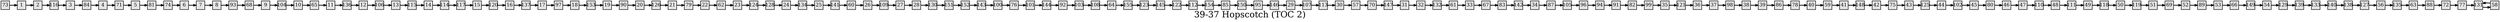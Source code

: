 digraph g{
  graph [ label="39-37 Hopscotch (TOC 2)" rankdir=LR, ordering=out, fontsize=36, nodesep="0.35", ranksep="0.45"];
  node  [shape=rect, penwidth=2, fontsize=20, style=filled, fillcolor=grey90, margin="0,0", labelfloat=true, regular=true, fixedsize=true];
  edge  [labelfloat=true, penwidth=3, fontsize=12];
  // ---;
  // group  : Katz;
  // id     : 39-37;
  // gbid   : 9161;
  // series : Miscellaneous Works by Julio Cortazar;
  // title  : Hopscotch;
  // author : Julio Cortazar;
  // credit:;
  // - name : Jeremy Douglass;
  // role : encoder;
  // date : 2017-09-28;
  // - name : Jeremy Douglass;
  // role : editor;
  // date : 2018-04-28;
  // render:;
  // - name   : small;
  // styles : gvStyles-small.txt;
  // engine : dot;
  // comment: >;
  // (based on data collected ~2012-13);
  // ---;
  
  // From | To | Label;
  
  73 -> 1;
  1 -> 2;
  2 -> 116;
  116 -> 3;
  3 -> 84;
  84 -> 4;
  4 -> 71;
  71 -> 5;
  5 -> 81;
  81 -> 74;
  74 -> 6;
  6 -> 7;
  7 -> 8;
  8 -> 93;
  93 -> 68;
  68 -> 9;
  9 -> 104;
  104 -> 10;
  10 -> 65;
  65 -> 11;
  11 -> 136;
  136 -> 12;
  12 -> 106;
  106 -> 13;
  13 -> 115;
  115 -> 14;
  14 -> 114;
  114 -> 117;
  117 -> 15;
  15 -> 120;
  120 -> 16;
  16 -> 137;
  137 -> 17;
  17 -> 97;
  97 -> 18;
  18 -> 153;
  153 -> 19;
  19 -> 90;
  90 -> 20;
  20 -> 126;
  126 -> 21;
  21 -> 79;
  79 -> 22;
  22 -> 62;
  62 -> 23;
  23 -> 124;
  124 -> 128;
  128 -> 24;
  24 -> 134;
  134 -> 25;
  25 -> 141;
  141 -> 60;
  60 -> 26;
  26 -> 109;
  109 -> 27;
  27 -> 28;
  28 -> 130;
  130 -> 151;
  151 -> 152;
  152 -> 143;
  143 -> 100;
  100 -> 76;
  76 -> 101;
  101 -> 144;
  144 -> 92;
  92 -> 103;
  103 -> 108;
  108 -> 64;
  64 -> 155;
  155 -> 123;
  123 -> 145;
  145 -> 122;
  122 -> 112;
  112 -> 154;
  154 -> 85;
  85 -> 150;
  150 -> 95;
  95 -> 146;
  146 -> 29;
  29 -> 107;
  107 -> 113;
  113 -> 30;
  30 -> 57;
  57 -> 70;
  70 -> 147;
  147 -> 31;
  31 -> 32;
  32 -> 132;
  132 -> 61;
  61 -> 33;
  33 -> 67;
  67 -> 83;
  83 -> 142;
  142 -> 34;
  34 -> 87;
  87 -> 105;
  105 -> 96;
  96 -> 94;
  94 -> 91;
  91 -> 82;
  82 -> 99;
  99 -> 35;
  35 -> 121;
  121 -> 36;
  36 -> 37;
  37 -> 98;
  98 -> 38;
  38 -> 39;
  39 -> 86;
  86 -> 78;
  78 -> 40;
  40 -> 59;
  59 -> 41;
  41 -> 148;
  148 -> 42;
  42 -> 75;
  75 -> 43;
  43 -> 125;
  125 -> 44;
  44 -> 102;
  102 -> 45;
  45 -> 80;
  80 -> 46;
  46 -> 47;
  47 -> 110;
  110 -> 48;
  48 -> 111;
  111 -> 49;
  49 -> 118;
  118 -> 50;
  50 -> 119;
  119 -> 51;
  51 -> 69;
  69 -> 52;
  52 -> 89;
  89 -> 53;
  53 -> 66;
  66 -> 149;
  149 -> 54;
  54 -> 129;
  129 -> 139;
  139 -> 133;
  133 -> 140;
  140 -> 138;
  138 -> 127;
  127 -> 56;
  56 -> 135;
  135 -> 63;
  63 -> 88;
  88 -> 72;
  72 -> 77;
  77 -> 131;
  131 -> 58;
  58 -> 131;
}

